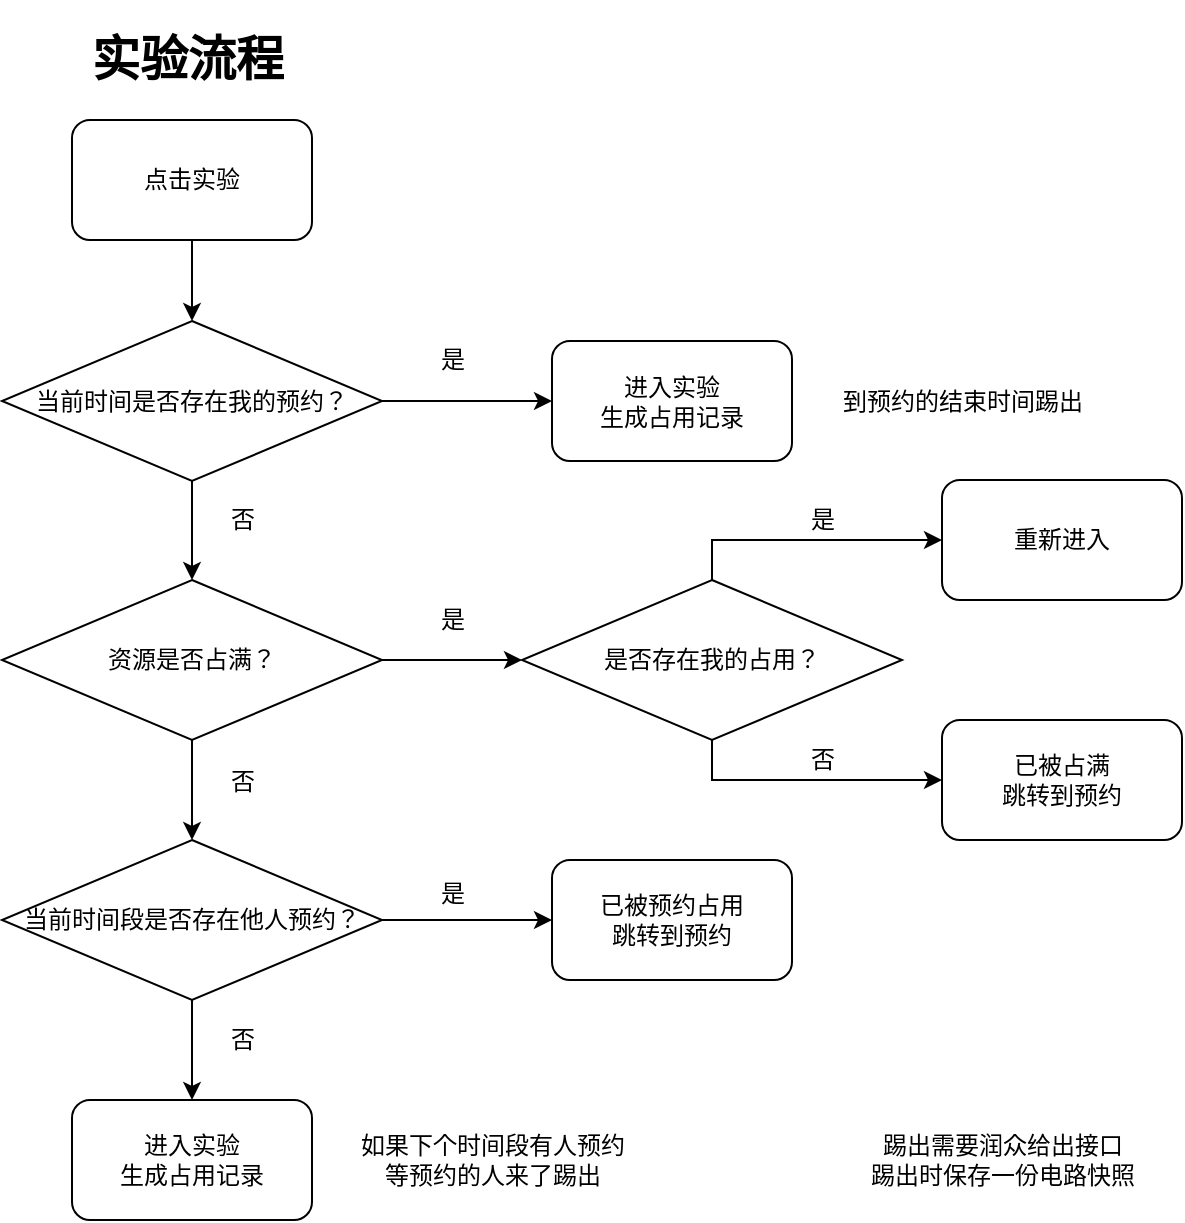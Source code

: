 <mxfile version="12.4.3" type="github" pages="1"><diagram id="63j3Tc_DTd_hh4s5z3Qr" name="Page-1"><mxGraphModel dx="260" dy="570" grid="1" gridSize="10" guides="1" tooltips="1" connect="1" arrows="1" fold="1" page="1" pageScale="1" pageWidth="827" pageHeight="1169" math="0" shadow="0"><root><mxCell id="0"/><mxCell id="1" parent="0"/><mxCell id="mcwGRih9CQmdzjxIDWCY-10" value="" style="edgeStyle=orthogonalEdgeStyle;rounded=0;orthogonalLoop=1;jettySize=auto;html=1;" parent="1" edge="1"><mxGeometry relative="1" as="geometry"><mxPoint x="770" y="570.5" as="targetPoint"/></mxGeometry></mxCell><mxCell id="gFag3tpA4Mab_3IqUKp5-10" value="&lt;h1&gt;实验流程&lt;/h1&gt;" style="text;html=1;strokeColor=none;fillColor=none;spacing=5;spacingTop=-20;whiteSpace=wrap;overflow=hidden;rounded=0;" parent="1" vertex="1"><mxGeometry x="930.0" y="60" width="110" height="40" as="geometry"/></mxCell><mxCell id="gFag3tpA4Mab_3IqUKp5-50" value="" style="edgeStyle=orthogonalEdgeStyle;rounded=0;orthogonalLoop=1;jettySize=auto;html=1;" parent="1" source="gFag3tpA4Mab_3IqUKp5-12" target="gFag3tpA4Mab_3IqUKp5-48" edge="1"><mxGeometry relative="1" as="geometry"/></mxCell><mxCell id="gFag3tpA4Mab_3IqUKp5-12" value="点击实验" style="rounded=1;whiteSpace=wrap;html=1;" parent="1" vertex="1"><mxGeometry x="925.0" y="110" width="120" height="60" as="geometry"/></mxCell><mxCell id="gFag3tpA4Mab_3IqUKp5-14" value="" style="edgeStyle=orthogonalEdgeStyle;rounded=0;orthogonalLoop=1;jettySize=auto;html=1;entryX=0;entryY=0.5;entryDx=0;entryDy=0;" parent="1" source="gFag3tpA4Mab_3IqUKp5-15" target="6knOGrx5sN1F9vFyfk7x-44" edge="1"><mxGeometry relative="1" as="geometry"><mxPoint x="1170" y="380" as="targetPoint"/></mxGeometry></mxCell><mxCell id="gFag3tpA4Mab_3IqUKp5-70" value="" style="edgeStyle=orthogonalEdgeStyle;rounded=0;orthogonalLoop=1;jettySize=auto;html=1;entryX=0.5;entryY=0;entryDx=0;entryDy=0;" parent="1" source="gFag3tpA4Mab_3IqUKp5-15" target="6knOGrx5sN1F9vFyfk7x-33" edge="1"><mxGeometry relative="1" as="geometry"><mxPoint x="985.143" y="470.5" as="targetPoint"/></mxGeometry></mxCell><mxCell id="gFag3tpA4Mab_3IqUKp5-15" value="资源是否占满？" style="rhombus;whiteSpace=wrap;html=1;" parent="1" vertex="1"><mxGeometry x="890.0" y="340" width="190" height="80" as="geometry"/></mxCell><mxCell id="gFag3tpA4Mab_3IqUKp5-16" value="是" style="text;html=1;align=center;verticalAlign=middle;resizable=0;points=[];;autosize=1;" parent="1" vertex="1"><mxGeometry x="1100" y="350" width="30" height="20" as="geometry"/></mxCell><mxCell id="gFag3tpA4Mab_3IqUKp5-19" value="重新进入" style="rounded=1;whiteSpace=wrap;html=1;" parent="1" vertex="1"><mxGeometry x="1360" y="290" width="120" height="60" as="geometry"/></mxCell><mxCell id="gFag3tpA4Mab_3IqUKp5-56" value="" style="edgeStyle=orthogonalEdgeStyle;rounded=0;orthogonalLoop=1;jettySize=auto;html=1;" parent="1" source="gFag3tpA4Mab_3IqUKp5-48" target="gFag3tpA4Mab_3IqUKp5-54" edge="1"><mxGeometry relative="1" as="geometry"/></mxCell><mxCell id="gFag3tpA4Mab_3IqUKp5-57" value="" style="edgeStyle=orthogonalEdgeStyle;rounded=0;orthogonalLoop=1;jettySize=auto;html=1;" parent="1" source="gFag3tpA4Mab_3IqUKp5-48" target="gFag3tpA4Mab_3IqUKp5-15" edge="1"><mxGeometry relative="1" as="geometry"/></mxCell><mxCell id="gFag3tpA4Mab_3IqUKp5-48" value="当前时间是否存在我的预约？&lt;br&gt;" style="rhombus;whiteSpace=wrap;html=1;" parent="1" vertex="1"><mxGeometry x="890.0" y="210.5" width="190" height="80" as="geometry"/></mxCell><mxCell id="gFag3tpA4Mab_3IqUKp5-53" value="是" style="text;html=1;align=center;verticalAlign=middle;resizable=0;points=[];;autosize=1;" parent="1" vertex="1"><mxGeometry x="1100" y="220" width="30" height="20" as="geometry"/></mxCell><mxCell id="gFag3tpA4Mab_3IqUKp5-54" value="进入实验&lt;br&gt;生成占用记录" style="rounded=1;whiteSpace=wrap;html=1;" parent="1" vertex="1"><mxGeometry x="1165" y="220.5" width="120" height="60" as="geometry"/></mxCell><mxCell id="gFag3tpA4Mab_3IqUKp5-58" value="否" style="text;html=1;align=center;verticalAlign=middle;resizable=0;points=[];;autosize=1;" parent="1" vertex="1"><mxGeometry x="995.0" y="300" width="30" height="20" as="geometry"/></mxCell><mxCell id="gFag3tpA4Mab_3IqUKp5-67" value="否" style="text;html=1;align=center;verticalAlign=middle;resizable=0;points=[];;autosize=1;" parent="1" vertex="1"><mxGeometry x="995.0" y="430.5" width="30" height="20" as="geometry"/></mxCell><mxCell id="6knOGrx5sN1F9vFyfk7x-32" value="到预约的结束时间踢出" style="text;html=1;align=center;verticalAlign=middle;resizable=0;points=[];;autosize=1;" vertex="1" parent="1"><mxGeometry x="1285" y="240.5" width="170" height="20" as="geometry"/></mxCell><mxCell id="6knOGrx5sN1F9vFyfk7x-35" value="" style="edgeStyle=orthogonalEdgeStyle;rounded=0;orthogonalLoop=1;jettySize=auto;html=1;" edge="1" parent="1" source="6knOGrx5sN1F9vFyfk7x-33" target="6knOGrx5sN1F9vFyfk7x-37"><mxGeometry relative="1" as="geometry"><mxPoint x="1160" y="510" as="targetPoint"/></mxGeometry></mxCell><mxCell id="6knOGrx5sN1F9vFyfk7x-39" value="" style="edgeStyle=orthogonalEdgeStyle;rounded=0;orthogonalLoop=1;jettySize=auto;html=1;" edge="1" parent="1" source="6knOGrx5sN1F9vFyfk7x-33"><mxGeometry relative="1" as="geometry"><mxPoint x="985" y="600" as="targetPoint"/></mxGeometry></mxCell><mxCell id="6knOGrx5sN1F9vFyfk7x-33" value="当前时间段是否存在他人预约？" style="rhombus;whiteSpace=wrap;html=1;" vertex="1" parent="1"><mxGeometry x="890.0" y="470" width="190" height="80" as="geometry"/></mxCell><mxCell id="6knOGrx5sN1F9vFyfk7x-36" value="是" style="text;html=1;align=center;verticalAlign=middle;resizable=0;points=[];;autosize=1;" vertex="1" parent="1"><mxGeometry x="1100" y="487" width="30" height="20" as="geometry"/></mxCell><mxCell id="6knOGrx5sN1F9vFyfk7x-37" value="已被预约占用&lt;br&gt;跳转到预约" style="rounded=1;whiteSpace=wrap;html=1;" vertex="1" parent="1"><mxGeometry x="1165" y="480" width="120" height="60" as="geometry"/></mxCell><mxCell id="6knOGrx5sN1F9vFyfk7x-40" value="否" style="text;html=1;align=center;verticalAlign=middle;resizable=0;points=[];;autosize=1;" vertex="1" parent="1"><mxGeometry x="995" y="560" width="30" height="20" as="geometry"/></mxCell><mxCell id="6knOGrx5sN1F9vFyfk7x-41" value="进入实验&lt;br&gt;生成占用记录" style="rounded=1;whiteSpace=wrap;html=1;" vertex="1" parent="1"><mxGeometry x="925" y="600" width="120" height="60" as="geometry"/></mxCell><mxCell id="6knOGrx5sN1F9vFyfk7x-42" value="如果下个时间段有人预约&lt;br&gt;等预约的人来了踢出" style="text;html=1;align=center;verticalAlign=middle;resizable=0;points=[];;autosize=1;" vertex="1" parent="1"><mxGeometry x="1045" y="615" width="180" height="30" as="geometry"/></mxCell><mxCell id="6knOGrx5sN1F9vFyfk7x-43" value="踢出需要润众给出接口&lt;br&gt;踢出时保存一份电路快照" style="text;html=1;align=center;verticalAlign=middle;resizable=0;points=[];;autosize=1;" vertex="1" parent="1"><mxGeometry x="1300" y="615" width="180" height="30" as="geometry"/></mxCell><mxCell id="6knOGrx5sN1F9vFyfk7x-46" value="" style="edgeStyle=orthogonalEdgeStyle;rounded=0;orthogonalLoop=1;jettySize=auto;html=1;entryX=0;entryY=0.5;entryDx=0;entryDy=0;exitX=0.5;exitY=0;exitDx=0;exitDy=0;" edge="1" parent="1" source="6knOGrx5sN1F9vFyfk7x-44" target="gFag3tpA4Mab_3IqUKp5-19"><mxGeometry relative="1" as="geometry"><mxPoint x="1430" y="380" as="targetPoint"/></mxGeometry></mxCell><mxCell id="6knOGrx5sN1F9vFyfk7x-48" value="" style="edgeStyle=orthogonalEdgeStyle;rounded=0;orthogonalLoop=1;jettySize=auto;html=1;entryX=0;entryY=0.5;entryDx=0;entryDy=0;" edge="1" parent="1" source="6knOGrx5sN1F9vFyfk7x-44" target="6knOGrx5sN1F9vFyfk7x-49"><mxGeometry relative="1" as="geometry"><mxPoint x="1360" y="450" as="targetPoint"/><Array as="points"><mxPoint x="1245" y="440"/></Array></mxGeometry></mxCell><mxCell id="6knOGrx5sN1F9vFyfk7x-44" value="是否存在我的占用？" style="rhombus;whiteSpace=wrap;html=1;" vertex="1" parent="1"><mxGeometry x="1150" y="340" width="190" height="80" as="geometry"/></mxCell><mxCell id="6knOGrx5sN1F9vFyfk7x-47" value="是" style="text;html=1;align=center;verticalAlign=middle;resizable=0;points=[];;autosize=1;" vertex="1" parent="1"><mxGeometry x="1285" y="300" width="30" height="20" as="geometry"/></mxCell><mxCell id="6knOGrx5sN1F9vFyfk7x-49" value="已被占满&lt;br&gt;跳转到预约" style="rounded=1;whiteSpace=wrap;html=1;" vertex="1" parent="1"><mxGeometry x="1360" y="410" width="120" height="60" as="geometry"/></mxCell><mxCell id="6knOGrx5sN1F9vFyfk7x-50" value="否" style="text;html=1;align=center;verticalAlign=middle;resizable=0;points=[];;autosize=1;" vertex="1" parent="1"><mxGeometry x="1285" y="420" width="30" height="20" as="geometry"/></mxCell></root></mxGraphModel></diagram></mxfile>